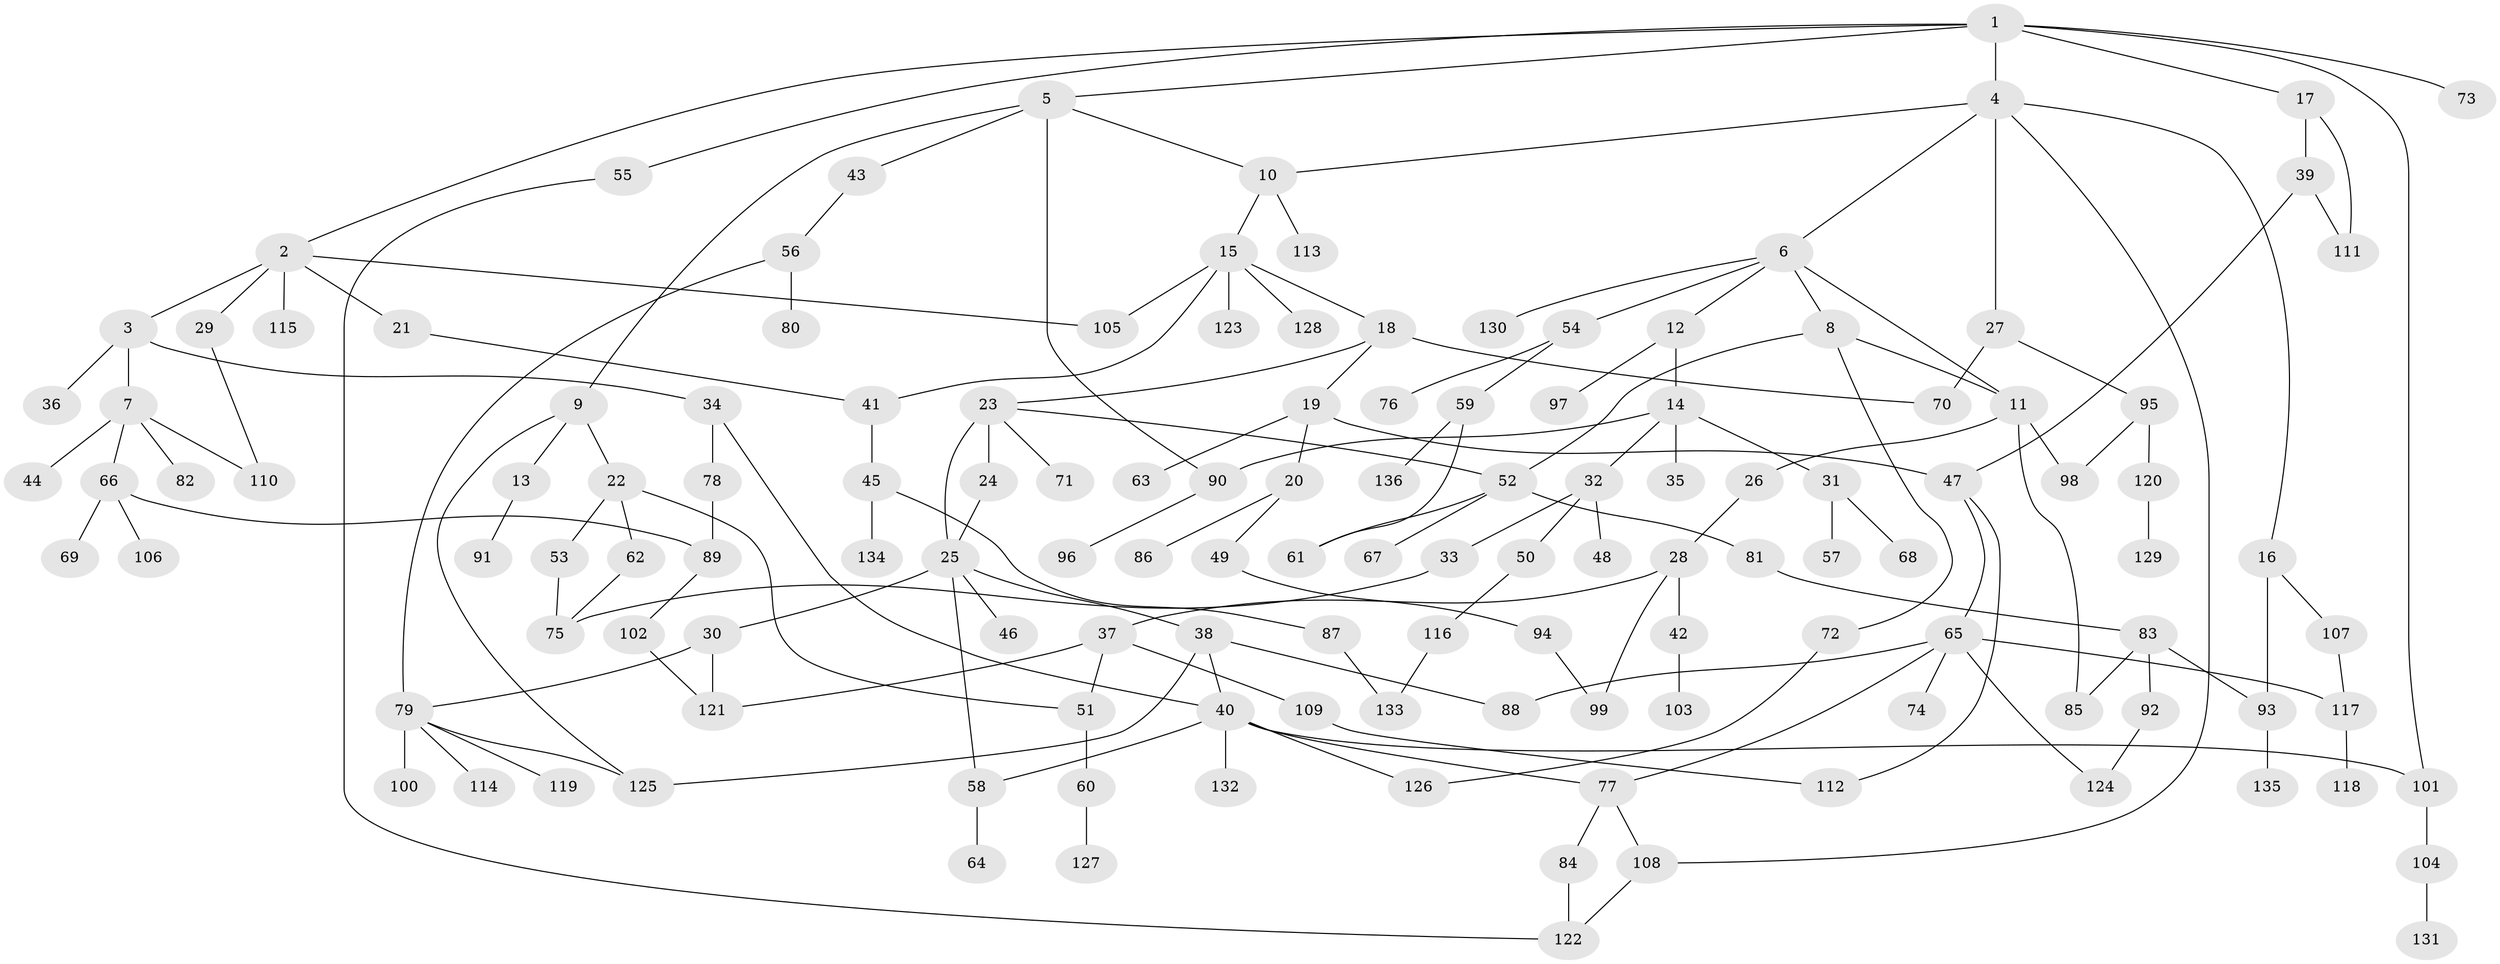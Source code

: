 // Generated by graph-tools (version 1.1) at 2025/01/03/09/25 03:01:02]
// undirected, 136 vertices, 173 edges
graph export_dot {
graph [start="1"]
  node [color=gray90,style=filled];
  1;
  2;
  3;
  4;
  5;
  6;
  7;
  8;
  9;
  10;
  11;
  12;
  13;
  14;
  15;
  16;
  17;
  18;
  19;
  20;
  21;
  22;
  23;
  24;
  25;
  26;
  27;
  28;
  29;
  30;
  31;
  32;
  33;
  34;
  35;
  36;
  37;
  38;
  39;
  40;
  41;
  42;
  43;
  44;
  45;
  46;
  47;
  48;
  49;
  50;
  51;
  52;
  53;
  54;
  55;
  56;
  57;
  58;
  59;
  60;
  61;
  62;
  63;
  64;
  65;
  66;
  67;
  68;
  69;
  70;
  71;
  72;
  73;
  74;
  75;
  76;
  77;
  78;
  79;
  80;
  81;
  82;
  83;
  84;
  85;
  86;
  87;
  88;
  89;
  90;
  91;
  92;
  93;
  94;
  95;
  96;
  97;
  98;
  99;
  100;
  101;
  102;
  103;
  104;
  105;
  106;
  107;
  108;
  109;
  110;
  111;
  112;
  113;
  114;
  115;
  116;
  117;
  118;
  119;
  120;
  121;
  122;
  123;
  124;
  125;
  126;
  127;
  128;
  129;
  130;
  131;
  132;
  133;
  134;
  135;
  136;
  1 -- 2;
  1 -- 4;
  1 -- 5;
  1 -- 17;
  1 -- 55;
  1 -- 73;
  1 -- 101;
  2 -- 3;
  2 -- 21;
  2 -- 29;
  2 -- 115;
  2 -- 105;
  3 -- 7;
  3 -- 34;
  3 -- 36;
  4 -- 6;
  4 -- 10;
  4 -- 16;
  4 -- 27;
  4 -- 108;
  5 -- 9;
  5 -- 43;
  5 -- 90;
  5 -- 10;
  6 -- 8;
  6 -- 11;
  6 -- 12;
  6 -- 54;
  6 -- 130;
  7 -- 44;
  7 -- 66;
  7 -- 82;
  7 -- 110;
  8 -- 52;
  8 -- 72;
  8 -- 11;
  9 -- 13;
  9 -- 22;
  9 -- 125;
  10 -- 15;
  10 -- 113;
  11 -- 26;
  11 -- 98;
  11 -- 85;
  12 -- 14;
  12 -- 97;
  13 -- 91;
  14 -- 31;
  14 -- 32;
  14 -- 35;
  14 -- 90;
  15 -- 18;
  15 -- 41;
  15 -- 105;
  15 -- 123;
  15 -- 128;
  16 -- 107;
  16 -- 93;
  17 -- 39;
  17 -- 111;
  18 -- 19;
  18 -- 23;
  18 -- 70;
  19 -- 20;
  19 -- 63;
  19 -- 47;
  20 -- 49;
  20 -- 86;
  21 -- 41;
  22 -- 51;
  22 -- 53;
  22 -- 62;
  23 -- 24;
  23 -- 71;
  23 -- 52;
  23 -- 25;
  24 -- 25;
  25 -- 30;
  25 -- 38;
  25 -- 46;
  25 -- 58;
  26 -- 28;
  27 -- 70;
  27 -- 95;
  28 -- 37;
  28 -- 42;
  28 -- 99;
  29 -- 110;
  30 -- 79;
  30 -- 121;
  31 -- 57;
  31 -- 68;
  32 -- 33;
  32 -- 48;
  32 -- 50;
  33 -- 75;
  34 -- 40;
  34 -- 78;
  37 -- 109;
  37 -- 121;
  37 -- 51;
  38 -- 88;
  38 -- 40;
  38 -- 125;
  39 -- 47;
  39 -- 111;
  40 -- 58;
  40 -- 101;
  40 -- 132;
  40 -- 126;
  40 -- 77;
  41 -- 45;
  42 -- 103;
  43 -- 56;
  45 -- 87;
  45 -- 134;
  47 -- 65;
  47 -- 112;
  49 -- 94;
  50 -- 116;
  51 -- 60;
  52 -- 67;
  52 -- 81;
  52 -- 61;
  53 -- 75;
  54 -- 59;
  54 -- 76;
  55 -- 122;
  56 -- 80;
  56 -- 79;
  58 -- 64;
  59 -- 61;
  59 -- 136;
  60 -- 127;
  62 -- 75;
  65 -- 74;
  65 -- 77;
  65 -- 88;
  65 -- 117;
  65 -- 124;
  66 -- 69;
  66 -- 106;
  66 -- 89;
  72 -- 126;
  77 -- 84;
  77 -- 108;
  78 -- 89;
  79 -- 100;
  79 -- 114;
  79 -- 119;
  79 -- 125;
  81 -- 83;
  83 -- 85;
  83 -- 92;
  83 -- 93;
  84 -- 122;
  87 -- 133;
  89 -- 102;
  90 -- 96;
  92 -- 124;
  93 -- 135;
  94 -- 99;
  95 -- 120;
  95 -- 98;
  101 -- 104;
  102 -- 121;
  104 -- 131;
  107 -- 117;
  108 -- 122;
  109 -- 112;
  116 -- 133;
  117 -- 118;
  120 -- 129;
}
